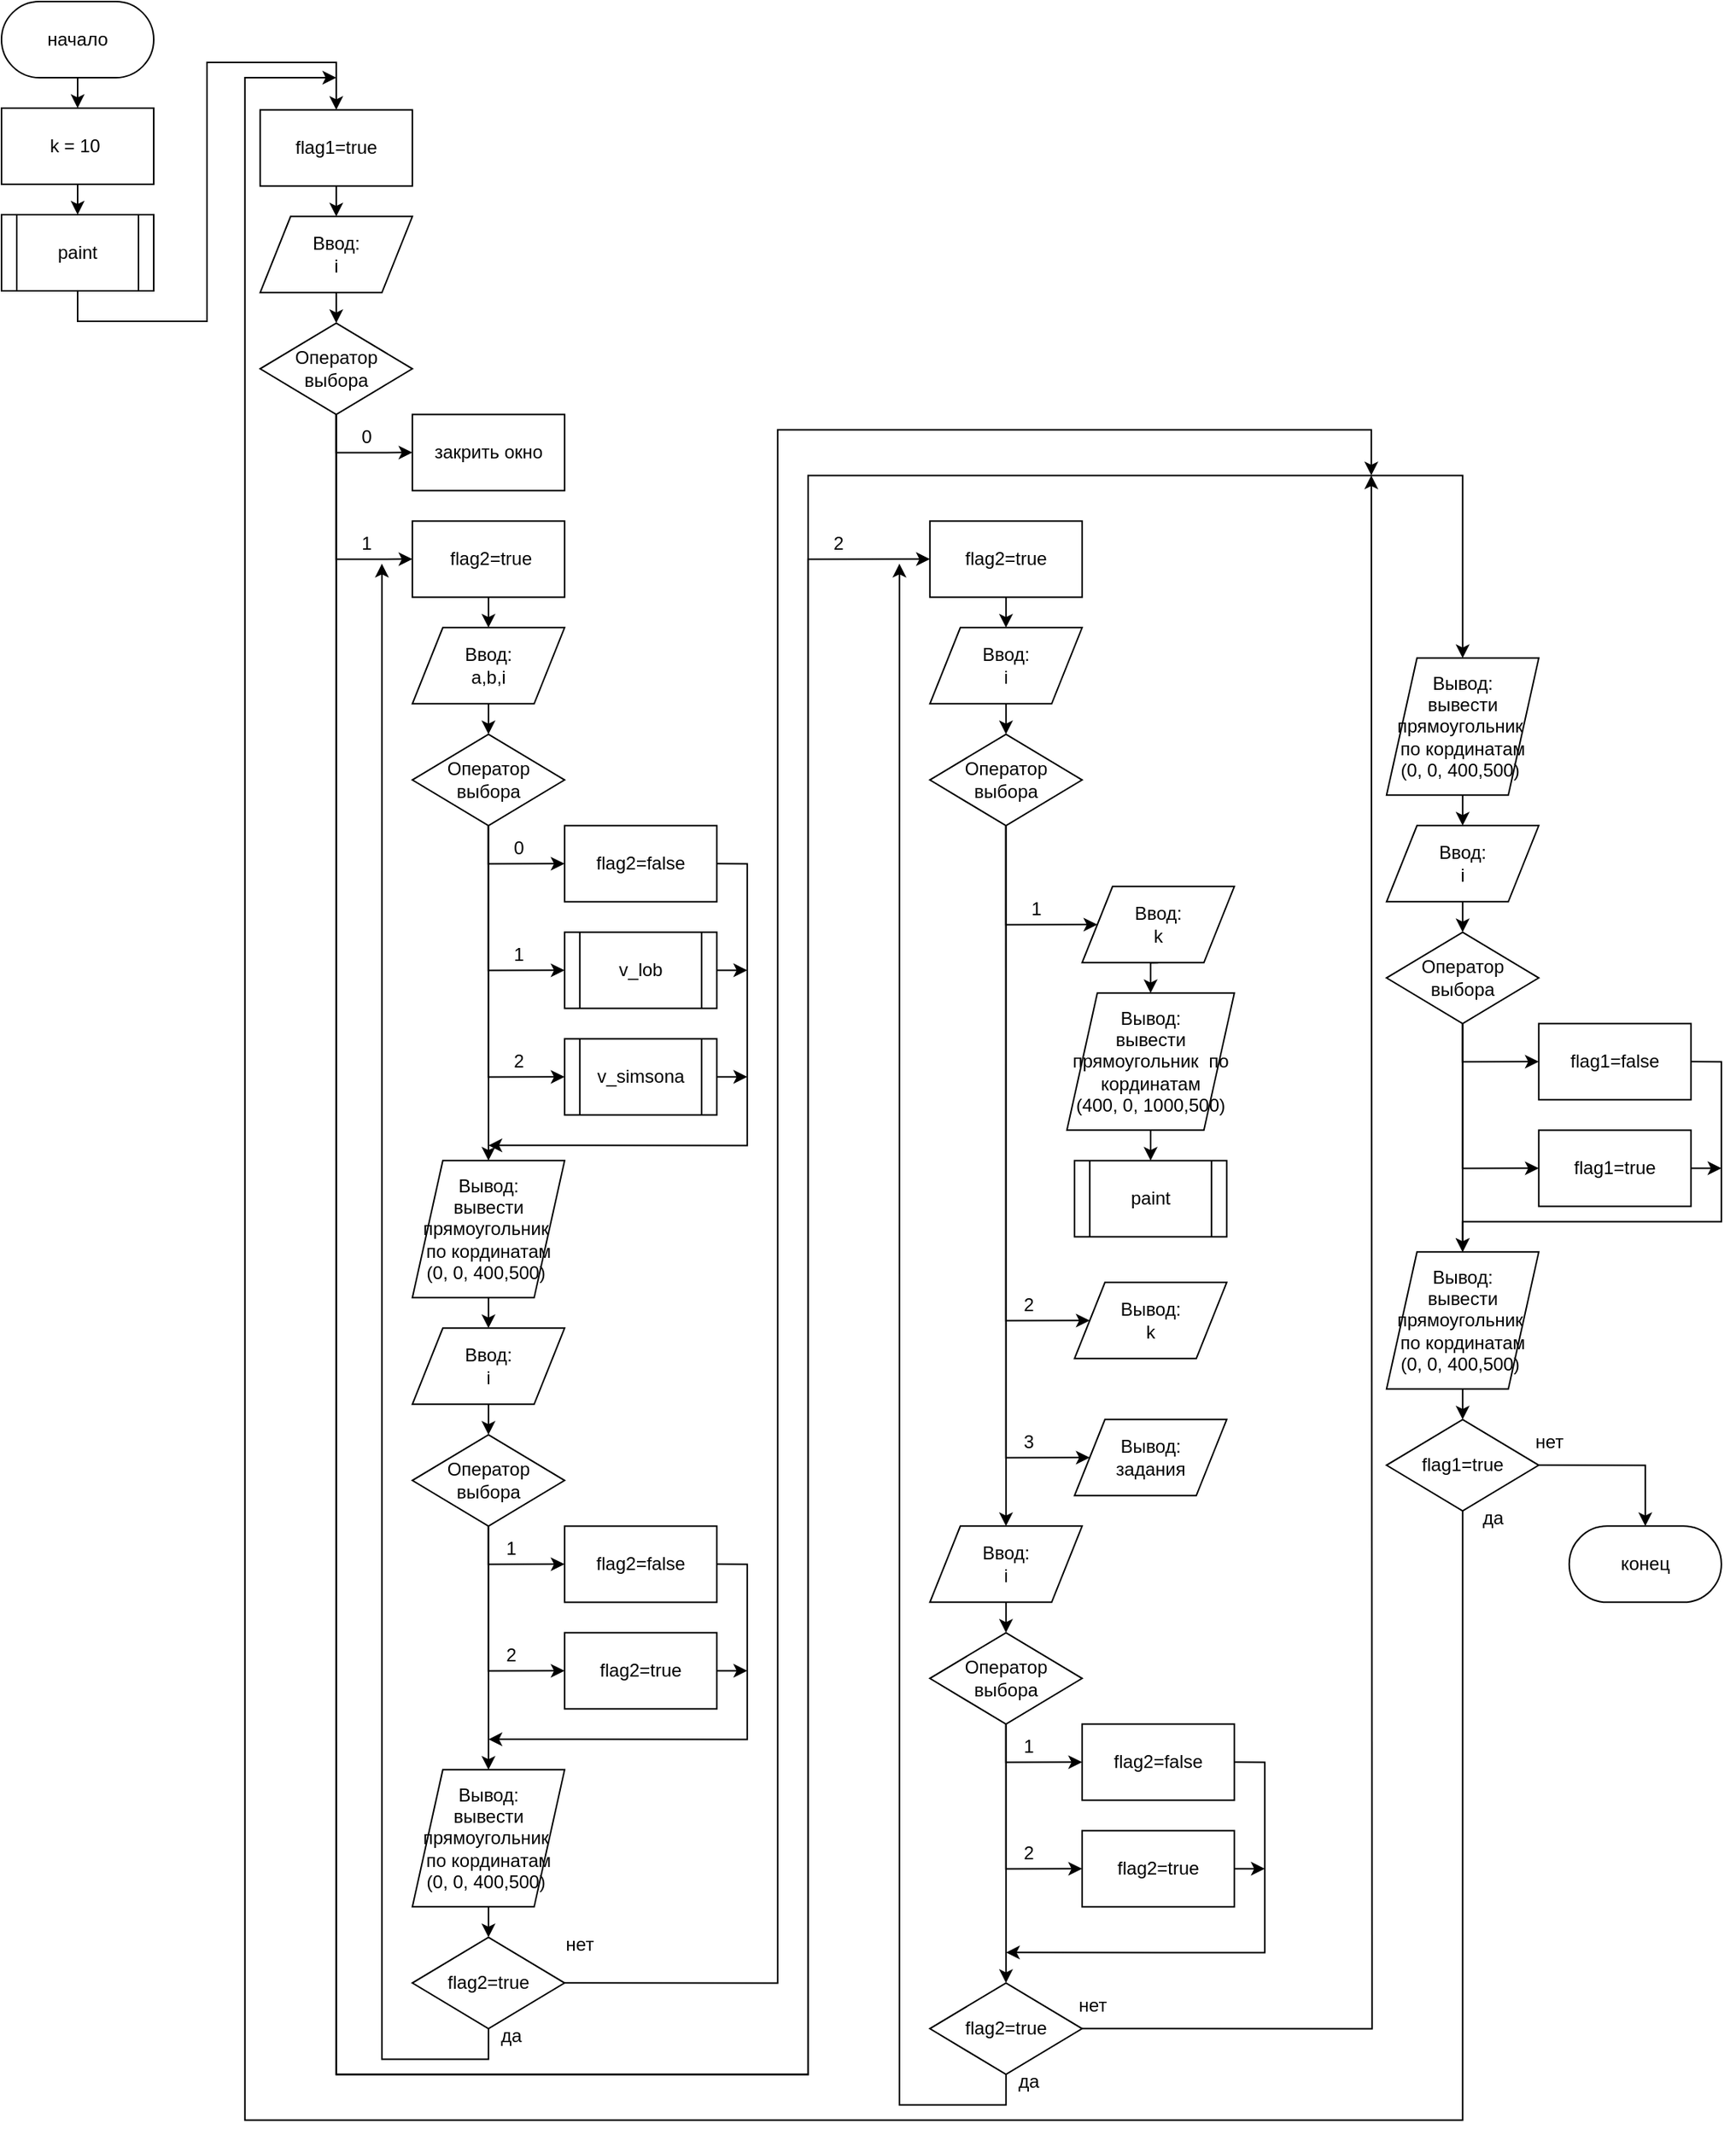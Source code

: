 <mxfile version="22.1.11" type="device">
  <diagram name="Страница — 1" id="UcDGZNurQ7WxTJAK-dXZ">
    <mxGraphModel dx="2868" dy="1688" grid="1" gridSize="10" guides="1" tooltips="1" connect="1" arrows="1" fold="1" page="1" pageScale="1" pageWidth="827" pageHeight="1169" math="0" shadow="0">
      <root>
        <mxCell id="0" />
        <mxCell id="1" parent="0" />
        <mxCell id="DFJb0mCJUFNCK5QcE-hn-5" style="edgeStyle=orthogonalEdgeStyle;rounded=0;orthogonalLoop=1;jettySize=auto;html=1;exitX=0.5;exitY=1;exitDx=0;exitDy=0;entryX=0.5;entryY=0;entryDx=0;entryDy=0;" edge="1" parent="1" source="DFJb0mCJUFNCK5QcE-hn-1" target="DFJb0mCJUFNCK5QcE-hn-2">
          <mxGeometry relative="1" as="geometry" />
        </mxCell>
        <mxCell id="DFJb0mCJUFNCK5QcE-hn-1" value="начало" style="rounded=1;whiteSpace=wrap;html=1;arcSize=50;" vertex="1" parent="1">
          <mxGeometry x="20" y="20" width="100" height="50" as="geometry" />
        </mxCell>
        <mxCell id="DFJb0mCJUFNCK5QcE-hn-4" style="edgeStyle=orthogonalEdgeStyle;rounded=0;orthogonalLoop=1;jettySize=auto;html=1;exitX=0.5;exitY=1;exitDx=0;exitDy=0;entryX=0.5;entryY=0;entryDx=0;entryDy=0;" edge="1" parent="1" source="DFJb0mCJUFNCK5QcE-hn-2" target="DFJb0mCJUFNCK5QcE-hn-3">
          <mxGeometry relative="1" as="geometry" />
        </mxCell>
        <mxCell id="DFJb0mCJUFNCK5QcE-hn-2" value="k = 10&amp;nbsp;" style="rounded=0;whiteSpace=wrap;html=1;" vertex="1" parent="1">
          <mxGeometry x="20" y="90" width="100" height="50" as="geometry" />
        </mxCell>
        <mxCell id="DFJb0mCJUFNCK5QcE-hn-7" style="edgeStyle=orthogonalEdgeStyle;rounded=0;orthogonalLoop=1;jettySize=auto;html=1;exitX=0.5;exitY=1;exitDx=0;exitDy=0;entryX=0.5;entryY=0;entryDx=0;entryDy=0;" edge="1" parent="1" source="DFJb0mCJUFNCK5QcE-hn-3" target="DFJb0mCJUFNCK5QcE-hn-6">
          <mxGeometry relative="1" as="geometry">
            <Array as="points">
              <mxPoint x="70" y="230" />
              <mxPoint x="155" y="230" />
              <mxPoint x="155" y="60" />
              <mxPoint x="240" y="60" />
            </Array>
          </mxGeometry>
        </mxCell>
        <mxCell id="DFJb0mCJUFNCK5QcE-hn-3" value="paint" style="shape=process;whiteSpace=wrap;html=1;backgroundOutline=1;" vertex="1" parent="1">
          <mxGeometry x="20" y="160" width="100" height="50" as="geometry" />
        </mxCell>
        <mxCell id="DFJb0mCJUFNCK5QcE-hn-10" style="edgeStyle=orthogonalEdgeStyle;rounded=0;orthogonalLoop=1;jettySize=auto;html=1;exitX=0.5;exitY=1;exitDx=0;exitDy=0;entryX=0.5;entryY=0;entryDx=0;entryDy=0;" edge="1" parent="1" source="DFJb0mCJUFNCK5QcE-hn-6" target="DFJb0mCJUFNCK5QcE-hn-9">
          <mxGeometry relative="1" as="geometry" />
        </mxCell>
        <mxCell id="DFJb0mCJUFNCK5QcE-hn-6" value="flag1=true" style="rounded=0;whiteSpace=wrap;html=1;" vertex="1" parent="1">
          <mxGeometry x="189.91" y="91.18" width="100" height="50" as="geometry" />
        </mxCell>
        <mxCell id="DFJb0mCJUFNCK5QcE-hn-12" style="edgeStyle=orthogonalEdgeStyle;rounded=0;orthogonalLoop=1;jettySize=auto;html=1;exitX=0.5;exitY=1;exitDx=0;exitDy=0;entryX=0.5;entryY=0;entryDx=0;entryDy=0;" edge="1" parent="1" source="DFJb0mCJUFNCK5QcE-hn-9" target="DFJb0mCJUFNCK5QcE-hn-11">
          <mxGeometry relative="1" as="geometry" />
        </mxCell>
        <mxCell id="DFJb0mCJUFNCK5QcE-hn-9" value="Ввод:&lt;br&gt;i" style="shape=parallelogram;perimeter=parallelogramPerimeter;whiteSpace=wrap;html=1;fixedSize=1;" vertex="1" parent="1">
          <mxGeometry x="189.91" y="161.18" width="100" height="50" as="geometry" />
        </mxCell>
        <mxCell id="DFJb0mCJUFNCK5QcE-hn-15" style="edgeStyle=orthogonalEdgeStyle;rounded=0;orthogonalLoop=1;jettySize=auto;html=1;exitX=0.5;exitY=1;exitDx=0;exitDy=0;entryX=0;entryY=0.5;entryDx=0;entryDy=0;" edge="1" parent="1" source="DFJb0mCJUFNCK5QcE-hn-11" target="DFJb0mCJUFNCK5QcE-hn-13">
          <mxGeometry relative="1" as="geometry" />
        </mxCell>
        <mxCell id="DFJb0mCJUFNCK5QcE-hn-18" style="edgeStyle=orthogonalEdgeStyle;rounded=0;orthogonalLoop=1;jettySize=auto;html=1;exitX=0.5;exitY=1;exitDx=0;exitDy=0;entryX=0;entryY=0.5;entryDx=0;entryDy=0;" edge="1" parent="1" source="DFJb0mCJUFNCK5QcE-hn-11" target="DFJb0mCJUFNCK5QcE-hn-17">
          <mxGeometry relative="1" as="geometry" />
        </mxCell>
        <mxCell id="DFJb0mCJUFNCK5QcE-hn-157" style="edgeStyle=orthogonalEdgeStyle;rounded=0;orthogonalLoop=1;jettySize=auto;html=1;exitX=0.5;exitY=1;exitDx=0;exitDy=0;entryX=0;entryY=0.5;entryDx=0;entryDy=0;" edge="1" parent="1" source="DFJb0mCJUFNCK5QcE-hn-11" target="DFJb0mCJUFNCK5QcE-hn-65">
          <mxGeometry relative="1" as="geometry">
            <Array as="points">
              <mxPoint x="239.91" y="1381.18" />
              <mxPoint x="549.91" y="1381.18" />
              <mxPoint x="549.91" y="386.18" />
            </Array>
          </mxGeometry>
        </mxCell>
        <mxCell id="DFJb0mCJUFNCK5QcE-hn-165" style="edgeStyle=orthogonalEdgeStyle;rounded=0;orthogonalLoop=1;jettySize=auto;html=1;exitX=0.5;exitY=1;exitDx=0;exitDy=0;entryX=0.5;entryY=0;entryDx=0;entryDy=0;" edge="1" parent="1" source="DFJb0mCJUFNCK5QcE-hn-11" target="DFJb0mCJUFNCK5QcE-hn-138">
          <mxGeometry relative="1" as="geometry">
            <Array as="points">
              <mxPoint x="239.91" y="1381.18" />
              <mxPoint x="549.91" y="1381.18" />
              <mxPoint x="549.91" y="331.18" />
              <mxPoint x="979.91" y="331.18" />
            </Array>
          </mxGeometry>
        </mxCell>
        <mxCell id="DFJb0mCJUFNCK5QcE-hn-11" value="Оператор выбора" style="rhombus;whiteSpace=wrap;html=1;" vertex="1" parent="1">
          <mxGeometry x="189.91" y="231.18" width="100" height="60" as="geometry" />
        </mxCell>
        <mxCell id="DFJb0mCJUFNCK5QcE-hn-13" value="закрить окно" style="rounded=0;whiteSpace=wrap;html=1;" vertex="1" parent="1">
          <mxGeometry x="289.91" y="291.18" width="100" height="50" as="geometry" />
        </mxCell>
        <mxCell id="DFJb0mCJUFNCK5QcE-hn-16" value="0" style="text;html=1;strokeColor=none;fillColor=none;align=center;verticalAlign=middle;whiteSpace=wrap;rounded=0;" vertex="1" parent="1">
          <mxGeometry x="229.91" y="291.18" width="60" height="30" as="geometry" />
        </mxCell>
        <mxCell id="DFJb0mCJUFNCK5QcE-hn-23" style="edgeStyle=orthogonalEdgeStyle;rounded=0;orthogonalLoop=1;jettySize=auto;html=1;exitX=0.5;exitY=1;exitDx=0;exitDy=0;entryX=0.5;entryY=0;entryDx=0;entryDy=0;" edge="1" parent="1" source="DFJb0mCJUFNCK5QcE-hn-17" target="DFJb0mCJUFNCK5QcE-hn-20">
          <mxGeometry relative="1" as="geometry" />
        </mxCell>
        <mxCell id="DFJb0mCJUFNCK5QcE-hn-17" value="&amp;nbsp;flag2=true" style="rounded=0;whiteSpace=wrap;html=1;" vertex="1" parent="1">
          <mxGeometry x="289.91" y="361.18" width="100" height="50" as="geometry" />
        </mxCell>
        <mxCell id="DFJb0mCJUFNCK5QcE-hn-19" value="1" style="text;html=1;strokeColor=none;fillColor=none;align=center;verticalAlign=middle;whiteSpace=wrap;rounded=0;" vertex="1" parent="1">
          <mxGeometry x="229.91" y="361.18" width="60" height="30" as="geometry" />
        </mxCell>
        <mxCell id="DFJb0mCJUFNCK5QcE-hn-22" style="edgeStyle=orthogonalEdgeStyle;rounded=0;orthogonalLoop=1;jettySize=auto;html=1;exitX=0.5;exitY=1;exitDx=0;exitDy=0;entryX=0.5;entryY=0;entryDx=0;entryDy=0;" edge="1" parent="1" source="DFJb0mCJUFNCK5QcE-hn-20" target="DFJb0mCJUFNCK5QcE-hn-21">
          <mxGeometry relative="1" as="geometry" />
        </mxCell>
        <mxCell id="DFJb0mCJUFNCK5QcE-hn-20" value="Ввод:&lt;br&gt;a,b,i" style="shape=parallelogram;perimeter=parallelogramPerimeter;whiteSpace=wrap;html=1;fixedSize=1;" vertex="1" parent="1">
          <mxGeometry x="289.91" y="431.18" width="100" height="50" as="geometry" />
        </mxCell>
        <mxCell id="DFJb0mCJUFNCK5QcE-hn-26" style="edgeStyle=orthogonalEdgeStyle;rounded=0;orthogonalLoop=1;jettySize=auto;html=1;exitX=0.5;exitY=1;exitDx=0;exitDy=0;entryX=0;entryY=0.5;entryDx=0;entryDy=0;" edge="1" parent="1" source="DFJb0mCJUFNCK5QcE-hn-21" target="DFJb0mCJUFNCK5QcE-hn-25">
          <mxGeometry relative="1" as="geometry" />
        </mxCell>
        <mxCell id="DFJb0mCJUFNCK5QcE-hn-30" style="edgeStyle=orthogonalEdgeStyle;rounded=0;orthogonalLoop=1;jettySize=auto;html=1;exitX=0.5;exitY=1;exitDx=0;exitDy=0;entryX=0;entryY=0.5;entryDx=0;entryDy=0;" edge="1" parent="1" source="DFJb0mCJUFNCK5QcE-hn-21" target="DFJb0mCJUFNCK5QcE-hn-28">
          <mxGeometry relative="1" as="geometry" />
        </mxCell>
        <mxCell id="DFJb0mCJUFNCK5QcE-hn-32" style="edgeStyle=orthogonalEdgeStyle;rounded=0;orthogonalLoop=1;jettySize=auto;html=1;exitX=0.5;exitY=1;exitDx=0;exitDy=0;entryX=0;entryY=0.5;entryDx=0;entryDy=0;" edge="1" parent="1" source="DFJb0mCJUFNCK5QcE-hn-21" target="DFJb0mCJUFNCK5QcE-hn-29">
          <mxGeometry relative="1" as="geometry" />
        </mxCell>
        <mxCell id="DFJb0mCJUFNCK5QcE-hn-33" style="edgeStyle=orthogonalEdgeStyle;rounded=0;orthogonalLoop=1;jettySize=auto;html=1;exitX=0.5;exitY=1;exitDx=0;exitDy=0;entryX=0.5;entryY=0;entryDx=0;entryDy=0;" edge="1" parent="1" source="DFJb0mCJUFNCK5QcE-hn-21" target="DFJb0mCJUFNCK5QcE-hn-37">
          <mxGeometry relative="1" as="geometry">
            <mxPoint x="339.91" y="791.18" as="targetPoint" />
          </mxGeometry>
        </mxCell>
        <mxCell id="DFJb0mCJUFNCK5QcE-hn-21" value="Оператор выбора" style="rhombus;whiteSpace=wrap;html=1;" vertex="1" parent="1">
          <mxGeometry x="289.91" y="501.18" width="100" height="60" as="geometry" />
        </mxCell>
        <mxCell id="DFJb0mCJUFNCK5QcE-hn-60" style="edgeStyle=orthogonalEdgeStyle;rounded=0;orthogonalLoop=1;jettySize=auto;html=1;exitX=1;exitY=0.5;exitDx=0;exitDy=0;" edge="1" parent="1" source="DFJb0mCJUFNCK5QcE-hn-25">
          <mxGeometry relative="1" as="geometry">
            <mxPoint x="339.91" y="771.18" as="targetPoint" />
            <Array as="points">
              <mxPoint x="509.91" y="586.18" />
              <mxPoint x="509.91" y="771.18" />
            </Array>
          </mxGeometry>
        </mxCell>
        <mxCell id="DFJb0mCJUFNCK5QcE-hn-25" value="flag2=false" style="rounded=0;whiteSpace=wrap;html=1;" vertex="1" parent="1">
          <mxGeometry x="389.91" y="561.18" width="100" height="50" as="geometry" />
        </mxCell>
        <mxCell id="DFJb0mCJUFNCK5QcE-hn-27" value="0" style="text;html=1;strokeColor=none;fillColor=none;align=center;verticalAlign=middle;whiteSpace=wrap;rounded=0;" vertex="1" parent="1">
          <mxGeometry x="329.91" y="561.18" width="60" height="30" as="geometry" />
        </mxCell>
        <mxCell id="DFJb0mCJUFNCK5QcE-hn-62" style="edgeStyle=orthogonalEdgeStyle;rounded=0;orthogonalLoop=1;jettySize=auto;html=1;exitX=1;exitY=0.5;exitDx=0;exitDy=0;" edge="1" parent="1" source="DFJb0mCJUFNCK5QcE-hn-28">
          <mxGeometry relative="1" as="geometry">
            <mxPoint x="509.91" y="656.18" as="targetPoint" />
          </mxGeometry>
        </mxCell>
        <mxCell id="DFJb0mCJUFNCK5QcE-hn-28" value="v_lob" style="shape=process;whiteSpace=wrap;html=1;backgroundOutline=1;" vertex="1" parent="1">
          <mxGeometry x="389.91" y="631.18" width="100" height="50" as="geometry" />
        </mxCell>
        <mxCell id="DFJb0mCJUFNCK5QcE-hn-61" style="edgeStyle=orthogonalEdgeStyle;rounded=0;orthogonalLoop=1;jettySize=auto;html=1;exitX=1;exitY=0.5;exitDx=0;exitDy=0;" edge="1" parent="1" source="DFJb0mCJUFNCK5QcE-hn-29">
          <mxGeometry relative="1" as="geometry">
            <mxPoint x="509.91" y="726.18" as="targetPoint" />
          </mxGeometry>
        </mxCell>
        <mxCell id="DFJb0mCJUFNCK5QcE-hn-29" value="v_simsona" style="shape=process;whiteSpace=wrap;html=1;backgroundOutline=1;" vertex="1" parent="1">
          <mxGeometry x="389.91" y="701.18" width="100" height="50" as="geometry" />
        </mxCell>
        <mxCell id="DFJb0mCJUFNCK5QcE-hn-34" value="1" style="text;html=1;strokeColor=none;fillColor=none;align=center;verticalAlign=middle;whiteSpace=wrap;rounded=0;" vertex="1" parent="1">
          <mxGeometry x="329.91" y="631.18" width="60" height="30" as="geometry" />
        </mxCell>
        <mxCell id="DFJb0mCJUFNCK5QcE-hn-35" value="2" style="text;html=1;strokeColor=none;fillColor=none;align=center;verticalAlign=middle;whiteSpace=wrap;rounded=0;" vertex="1" parent="1">
          <mxGeometry x="329.91" y="701.18" width="60" height="30" as="geometry" />
        </mxCell>
        <mxCell id="DFJb0mCJUFNCK5QcE-hn-39" style="edgeStyle=orthogonalEdgeStyle;rounded=0;orthogonalLoop=1;jettySize=auto;html=1;exitX=0.5;exitY=1;exitDx=0;exitDy=0;entryX=0.5;entryY=0;entryDx=0;entryDy=0;" edge="1" parent="1" source="DFJb0mCJUFNCK5QcE-hn-37" target="DFJb0mCJUFNCK5QcE-hn-38">
          <mxGeometry relative="1" as="geometry" />
        </mxCell>
        <mxCell id="DFJb0mCJUFNCK5QcE-hn-37" value="Вывод:&lt;br&gt;вывести&lt;br&gt;прямоугольник&amp;nbsp; по кординатам&lt;br&gt;(0, 0, 400,500)&amp;nbsp;" style="shape=parallelogram;perimeter=parallelogramPerimeter;whiteSpace=wrap;html=1;fixedSize=1;" vertex="1" parent="1">
          <mxGeometry x="289.91" y="781.18" width="100" height="90" as="geometry" />
        </mxCell>
        <mxCell id="DFJb0mCJUFNCK5QcE-hn-41" style="edgeStyle=orthogonalEdgeStyle;rounded=0;orthogonalLoop=1;jettySize=auto;html=1;exitX=0.5;exitY=1;exitDx=0;exitDy=0;entryX=0.5;entryY=0;entryDx=0;entryDy=0;" edge="1" parent="1" source="DFJb0mCJUFNCK5QcE-hn-38" target="DFJb0mCJUFNCK5QcE-hn-40">
          <mxGeometry relative="1" as="geometry" />
        </mxCell>
        <mxCell id="DFJb0mCJUFNCK5QcE-hn-38" value="Ввод:&lt;br&gt;i" style="shape=parallelogram;perimeter=parallelogramPerimeter;whiteSpace=wrap;html=1;fixedSize=1;" vertex="1" parent="1">
          <mxGeometry x="289.91" y="891.18" width="100" height="50" as="geometry" />
        </mxCell>
        <mxCell id="DFJb0mCJUFNCK5QcE-hn-44" style="edgeStyle=orthogonalEdgeStyle;rounded=0;orthogonalLoop=1;jettySize=auto;html=1;exitX=0.5;exitY=1;exitDx=0;exitDy=0;entryX=0;entryY=0.5;entryDx=0;entryDy=0;" edge="1" parent="1" source="DFJb0mCJUFNCK5QcE-hn-40" target="DFJb0mCJUFNCK5QcE-hn-42">
          <mxGeometry relative="1" as="geometry" />
        </mxCell>
        <mxCell id="DFJb0mCJUFNCK5QcE-hn-45" style="edgeStyle=orthogonalEdgeStyle;rounded=0;orthogonalLoop=1;jettySize=auto;html=1;exitX=0.5;exitY=1;exitDx=0;exitDy=0;entryX=0;entryY=0.5;entryDx=0;entryDy=0;" edge="1" parent="1" source="DFJb0mCJUFNCK5QcE-hn-40" target="DFJb0mCJUFNCK5QcE-hn-43">
          <mxGeometry relative="1" as="geometry" />
        </mxCell>
        <mxCell id="DFJb0mCJUFNCK5QcE-hn-47" style="edgeStyle=orthogonalEdgeStyle;rounded=0;orthogonalLoop=1;jettySize=auto;html=1;exitX=0.5;exitY=1;exitDx=0;exitDy=0;entryX=0.5;entryY=0;entryDx=0;entryDy=0;" edge="1" parent="1" source="DFJb0mCJUFNCK5QcE-hn-40" target="DFJb0mCJUFNCK5QcE-hn-46">
          <mxGeometry relative="1" as="geometry" />
        </mxCell>
        <mxCell id="DFJb0mCJUFNCK5QcE-hn-40" value="Оператор выбора" style="rhombus;whiteSpace=wrap;html=1;" vertex="1" parent="1">
          <mxGeometry x="289.91" y="961.18" width="100" height="60" as="geometry" />
        </mxCell>
        <mxCell id="DFJb0mCJUFNCK5QcE-hn-63" style="edgeStyle=orthogonalEdgeStyle;rounded=0;orthogonalLoop=1;jettySize=auto;html=1;exitX=1;exitY=0.5;exitDx=0;exitDy=0;" edge="1" parent="1" source="DFJb0mCJUFNCK5QcE-hn-42">
          <mxGeometry relative="1" as="geometry">
            <mxPoint x="339.91" y="1161.18" as="targetPoint" />
            <Array as="points">
              <mxPoint x="509.91" y="1046.18" />
              <mxPoint x="509.91" y="1161.18" />
            </Array>
          </mxGeometry>
        </mxCell>
        <mxCell id="DFJb0mCJUFNCK5QcE-hn-42" value="flag2=false" style="rounded=0;whiteSpace=wrap;html=1;" vertex="1" parent="1">
          <mxGeometry x="389.91" y="1021.18" width="100" height="50" as="geometry" />
        </mxCell>
        <mxCell id="DFJb0mCJUFNCK5QcE-hn-64" style="edgeStyle=orthogonalEdgeStyle;rounded=0;orthogonalLoop=1;jettySize=auto;html=1;exitX=1;exitY=0.5;exitDx=0;exitDy=0;" edge="1" parent="1" source="DFJb0mCJUFNCK5QcE-hn-43">
          <mxGeometry relative="1" as="geometry">
            <mxPoint x="509.91" y="1116.18" as="targetPoint" />
          </mxGeometry>
        </mxCell>
        <mxCell id="DFJb0mCJUFNCK5QcE-hn-43" value="flag2=true" style="rounded=0;whiteSpace=wrap;html=1;" vertex="1" parent="1">
          <mxGeometry x="389.91" y="1091.18" width="100" height="50" as="geometry" />
        </mxCell>
        <mxCell id="DFJb0mCJUFNCK5QcE-hn-57" style="edgeStyle=orthogonalEdgeStyle;rounded=0;orthogonalLoop=1;jettySize=auto;html=1;exitX=0.5;exitY=1;exitDx=0;exitDy=0;entryX=0.5;entryY=0;entryDx=0;entryDy=0;" edge="1" parent="1" source="DFJb0mCJUFNCK5QcE-hn-46">
          <mxGeometry relative="1" as="geometry">
            <mxPoint x="339.91" y="1291.18" as="targetPoint" />
          </mxGeometry>
        </mxCell>
        <mxCell id="DFJb0mCJUFNCK5QcE-hn-46" value="Вывод:&lt;br&gt;вывести&lt;br&gt;прямоугольник&amp;nbsp; по кординатам&lt;br&gt;(0, 0, 400,500)&amp;nbsp;" style="shape=parallelogram;perimeter=parallelogramPerimeter;whiteSpace=wrap;html=1;fixedSize=1;" vertex="1" parent="1">
          <mxGeometry x="289.91" y="1181.18" width="100" height="90" as="geometry" />
        </mxCell>
        <mxCell id="DFJb0mCJUFNCK5QcE-hn-70" style="edgeStyle=orthogonalEdgeStyle;rounded=0;orthogonalLoop=1;jettySize=auto;html=1;exitX=0.5;exitY=1;exitDx=0;exitDy=0;entryX=0.5;entryY=0;entryDx=0;entryDy=0;" edge="1" parent="1" source="DFJb0mCJUFNCK5QcE-hn-65" target="DFJb0mCJUFNCK5QcE-hn-69">
          <mxGeometry relative="1" as="geometry" />
        </mxCell>
        <mxCell id="DFJb0mCJUFNCK5QcE-hn-65" value="flag2=true" style="rounded=0;whiteSpace=wrap;html=1;" vertex="1" parent="1">
          <mxGeometry x="629.91" y="361.18" width="100" height="50" as="geometry" />
        </mxCell>
        <mxCell id="DFJb0mCJUFNCK5QcE-hn-72" style="edgeStyle=orthogonalEdgeStyle;rounded=0;orthogonalLoop=1;jettySize=auto;html=1;exitX=0.5;exitY=1;exitDx=0;exitDy=0;entryX=0.5;entryY=0;entryDx=0;entryDy=0;" edge="1" parent="1" source="DFJb0mCJUFNCK5QcE-hn-69" target="DFJb0mCJUFNCK5QcE-hn-71">
          <mxGeometry relative="1" as="geometry" />
        </mxCell>
        <mxCell id="DFJb0mCJUFNCK5QcE-hn-69" value="Ввод:&lt;br&gt;i" style="shape=parallelogram;perimeter=parallelogramPerimeter;whiteSpace=wrap;html=1;fixedSize=1;" vertex="1" parent="1">
          <mxGeometry x="629.91" y="431.18" width="100" height="50" as="geometry" />
        </mxCell>
        <mxCell id="DFJb0mCJUFNCK5QcE-hn-84" style="edgeStyle=orthogonalEdgeStyle;rounded=0;orthogonalLoop=1;jettySize=auto;html=1;exitX=0.5;exitY=1;exitDx=0;exitDy=0;entryX=0;entryY=0.5;entryDx=0;entryDy=0;" edge="1" parent="1" source="DFJb0mCJUFNCK5QcE-hn-71" target="DFJb0mCJUFNCK5QcE-hn-73">
          <mxGeometry relative="1" as="geometry">
            <Array as="points">
              <mxPoint x="679.91" y="626.18" />
            </Array>
          </mxGeometry>
        </mxCell>
        <mxCell id="DFJb0mCJUFNCK5QcE-hn-85" style="edgeStyle=orthogonalEdgeStyle;rounded=0;orthogonalLoop=1;jettySize=auto;html=1;exitX=0.5;exitY=1;exitDx=0;exitDy=0;entryX=0;entryY=0.5;entryDx=0;entryDy=0;" edge="1" parent="1" source="DFJb0mCJUFNCK5QcE-hn-71" target="DFJb0mCJUFNCK5QcE-hn-82">
          <mxGeometry relative="1" as="geometry">
            <Array as="points">
              <mxPoint x="679.91" y="886.18" />
            </Array>
          </mxGeometry>
        </mxCell>
        <mxCell id="DFJb0mCJUFNCK5QcE-hn-87" style="edgeStyle=orthogonalEdgeStyle;rounded=0;orthogonalLoop=1;jettySize=auto;html=1;exitX=0.5;exitY=1;exitDx=0;exitDy=0;entryX=0;entryY=0.5;entryDx=0;entryDy=0;" edge="1" parent="1" source="DFJb0mCJUFNCK5QcE-hn-71" target="DFJb0mCJUFNCK5QcE-hn-86">
          <mxGeometry relative="1" as="geometry">
            <Array as="points">
              <mxPoint x="679.91" y="976.18" />
            </Array>
          </mxGeometry>
        </mxCell>
        <mxCell id="DFJb0mCJUFNCK5QcE-hn-95" style="edgeStyle=orthogonalEdgeStyle;rounded=0;orthogonalLoop=1;jettySize=auto;html=1;exitX=0.5;exitY=1;exitDx=0;exitDy=0;entryX=0.5;entryY=0;entryDx=0;entryDy=0;" edge="1" parent="1" source="DFJb0mCJUFNCK5QcE-hn-71" target="DFJb0mCJUFNCK5QcE-hn-93">
          <mxGeometry relative="1" as="geometry" />
        </mxCell>
        <mxCell id="DFJb0mCJUFNCK5QcE-hn-71" value="Оператор выбора" style="rhombus;whiteSpace=wrap;html=1;" vertex="1" parent="1">
          <mxGeometry x="629.91" y="501.18" width="100" height="60" as="geometry" />
        </mxCell>
        <mxCell id="DFJb0mCJUFNCK5QcE-hn-76" style="edgeStyle=orthogonalEdgeStyle;rounded=0;orthogonalLoop=1;jettySize=auto;html=1;exitX=0.5;exitY=1;exitDx=0;exitDy=0;entryX=0.5;entryY=0;entryDx=0;entryDy=0;" edge="1" parent="1" source="DFJb0mCJUFNCK5QcE-hn-73" target="DFJb0mCJUFNCK5QcE-hn-75">
          <mxGeometry relative="1" as="geometry" />
        </mxCell>
        <mxCell id="DFJb0mCJUFNCK5QcE-hn-73" value="Ввод:&lt;br&gt;k" style="shape=parallelogram;perimeter=parallelogramPerimeter;whiteSpace=wrap;html=1;fixedSize=1;" vertex="1" parent="1">
          <mxGeometry x="729.91" y="601.18" width="100" height="50" as="geometry" />
        </mxCell>
        <mxCell id="DFJb0mCJUFNCK5QcE-hn-79" style="edgeStyle=orthogonalEdgeStyle;rounded=0;orthogonalLoop=1;jettySize=auto;html=1;exitX=0.5;exitY=1;exitDx=0;exitDy=0;entryX=0.5;entryY=0;entryDx=0;entryDy=0;" edge="1" parent="1" source="DFJb0mCJUFNCK5QcE-hn-75" target="DFJb0mCJUFNCK5QcE-hn-78">
          <mxGeometry relative="1" as="geometry" />
        </mxCell>
        <mxCell id="DFJb0mCJUFNCK5QcE-hn-75" value="Вывод:&lt;br&gt;вывести&lt;br&gt;прямоугольник&amp;nbsp; по кординатам&lt;br&gt;(400, 0, 1000,500)" style="shape=parallelogram;perimeter=parallelogramPerimeter;whiteSpace=wrap;html=1;fixedSize=1;" vertex="1" parent="1">
          <mxGeometry x="719.91" y="671.18" width="110" height="90" as="geometry" />
        </mxCell>
        <mxCell id="DFJb0mCJUFNCK5QcE-hn-78" value="paint" style="shape=process;whiteSpace=wrap;html=1;backgroundOutline=1;" vertex="1" parent="1">
          <mxGeometry x="724.91" y="781.18" width="100" height="50" as="geometry" />
        </mxCell>
        <mxCell id="DFJb0mCJUFNCK5QcE-hn-82" value="Вывод:&lt;br&gt;k" style="shape=parallelogram;perimeter=parallelogramPerimeter;whiteSpace=wrap;html=1;fixedSize=1;" vertex="1" parent="1">
          <mxGeometry x="724.91" y="861.18" width="100" height="50" as="geometry" />
        </mxCell>
        <mxCell id="DFJb0mCJUFNCK5QcE-hn-86" value="Вывод:&lt;br&gt;задания" style="shape=parallelogram;perimeter=parallelogramPerimeter;whiteSpace=wrap;html=1;fixedSize=1;" vertex="1" parent="1">
          <mxGeometry x="724.91" y="951.18" width="100" height="50" as="geometry" />
        </mxCell>
        <mxCell id="DFJb0mCJUFNCK5QcE-hn-88" value="1" style="text;html=1;strokeColor=none;fillColor=none;align=center;verticalAlign=middle;whiteSpace=wrap;rounded=0;" vertex="1" parent="1">
          <mxGeometry x="669.91" y="601.18" width="60" height="30" as="geometry" />
        </mxCell>
        <mxCell id="DFJb0mCJUFNCK5QcE-hn-89" value="2" style="text;html=1;strokeColor=none;fillColor=none;align=center;verticalAlign=middle;whiteSpace=wrap;rounded=0;" vertex="1" parent="1">
          <mxGeometry x="664.91" y="861.18" width="60" height="30" as="geometry" />
        </mxCell>
        <mxCell id="DFJb0mCJUFNCK5QcE-hn-90" value="3" style="text;html=1;strokeColor=none;fillColor=none;align=center;verticalAlign=middle;whiteSpace=wrap;rounded=0;" vertex="1" parent="1">
          <mxGeometry x="664.91" y="951.18" width="60" height="30" as="geometry" />
        </mxCell>
        <mxCell id="DFJb0mCJUFNCK5QcE-hn-92" style="edgeStyle=orthogonalEdgeStyle;rounded=0;orthogonalLoop=1;jettySize=auto;html=1;exitX=0.5;exitY=1;exitDx=0;exitDy=0;entryX=0.5;entryY=0;entryDx=0;entryDy=0;" edge="1" parent="1" source="DFJb0mCJUFNCK5QcE-hn-93" target="DFJb0mCJUFNCK5QcE-hn-94">
          <mxGeometry relative="1" as="geometry" />
        </mxCell>
        <mxCell id="DFJb0mCJUFNCK5QcE-hn-93" value="Ввод:&lt;br&gt;i" style="shape=parallelogram;perimeter=parallelogramPerimeter;whiteSpace=wrap;html=1;fixedSize=1;" vertex="1" parent="1">
          <mxGeometry x="629.91" y="1021.18" width="100" height="50" as="geometry" />
        </mxCell>
        <mxCell id="DFJb0mCJUFNCK5QcE-hn-132" style="edgeStyle=orthogonalEdgeStyle;rounded=0;orthogonalLoop=1;jettySize=auto;html=1;exitX=0.5;exitY=1;exitDx=0;exitDy=0;entryX=0.5;entryY=0;entryDx=0;entryDy=0;" edge="1" parent="1" source="DFJb0mCJUFNCK5QcE-hn-94" target="DFJb0mCJUFNCK5QcE-hn-122">
          <mxGeometry relative="1" as="geometry" />
        </mxCell>
        <mxCell id="DFJb0mCJUFNCK5QcE-hn-133" style="edgeStyle=orthogonalEdgeStyle;rounded=0;orthogonalLoop=1;jettySize=auto;html=1;exitX=0.5;exitY=1;exitDx=0;exitDy=0;entryX=0;entryY=0.5;entryDx=0;entryDy=0;" edge="1" parent="1" source="DFJb0mCJUFNCK5QcE-hn-94" target="DFJb0mCJUFNCK5QcE-hn-113">
          <mxGeometry relative="1" as="geometry" />
        </mxCell>
        <mxCell id="DFJb0mCJUFNCK5QcE-hn-134" style="edgeStyle=orthogonalEdgeStyle;rounded=0;orthogonalLoop=1;jettySize=auto;html=1;exitX=0.5;exitY=1;exitDx=0;exitDy=0;entryX=0;entryY=0.5;entryDx=0;entryDy=0;" edge="1" parent="1" source="DFJb0mCJUFNCK5QcE-hn-94" target="DFJb0mCJUFNCK5QcE-hn-115">
          <mxGeometry relative="1" as="geometry" />
        </mxCell>
        <mxCell id="DFJb0mCJUFNCK5QcE-hn-94" value="Оператор выбора" style="rhombus;whiteSpace=wrap;html=1;" vertex="1" parent="1">
          <mxGeometry x="629.91" y="1091.18" width="100" height="60" as="geometry" />
        </mxCell>
        <mxCell id="DFJb0mCJUFNCK5QcE-hn-98" value="1" style="text;html=1;strokeColor=none;fillColor=none;align=center;verticalAlign=middle;whiteSpace=wrap;rounded=0;" vertex="1" parent="1">
          <mxGeometry x="324.91" y="1021.18" width="60" height="30" as="geometry" />
        </mxCell>
        <mxCell id="DFJb0mCJUFNCK5QcE-hn-99" value="2" style="text;html=1;strokeColor=none;fillColor=none;align=center;verticalAlign=middle;whiteSpace=wrap;rounded=0;" vertex="1" parent="1">
          <mxGeometry x="324.91" y="1091.18" width="60" height="30" as="geometry" />
        </mxCell>
        <mxCell id="DFJb0mCJUFNCK5QcE-hn-135" style="edgeStyle=orthogonalEdgeStyle;rounded=0;orthogonalLoop=1;jettySize=auto;html=1;exitX=1;exitY=0.5;exitDx=0;exitDy=0;" edge="1" parent="1" source="DFJb0mCJUFNCK5QcE-hn-113">
          <mxGeometry relative="1" as="geometry">
            <mxPoint x="679.91" y="1301.18" as="targetPoint" />
            <Array as="points">
              <mxPoint x="849.91" y="1176.18" />
              <mxPoint x="849.91" y="1301.18" />
            </Array>
          </mxGeometry>
        </mxCell>
        <mxCell id="DFJb0mCJUFNCK5QcE-hn-113" value="flag2=false" style="rounded=0;whiteSpace=wrap;html=1;" vertex="1" parent="1">
          <mxGeometry x="729.91" y="1151.18" width="100" height="50" as="geometry" />
        </mxCell>
        <mxCell id="DFJb0mCJUFNCK5QcE-hn-136" style="edgeStyle=orthogonalEdgeStyle;rounded=0;orthogonalLoop=1;jettySize=auto;html=1;exitX=1;exitY=0.5;exitDx=0;exitDy=0;" edge="1" parent="1" source="DFJb0mCJUFNCK5QcE-hn-115">
          <mxGeometry relative="1" as="geometry">
            <mxPoint x="849.91" y="1246.18" as="targetPoint" />
          </mxGeometry>
        </mxCell>
        <mxCell id="DFJb0mCJUFNCK5QcE-hn-115" value="flag2=true" style="rounded=0;whiteSpace=wrap;html=1;" vertex="1" parent="1">
          <mxGeometry x="729.91" y="1221.18" width="100" height="50" as="geometry" />
        </mxCell>
        <mxCell id="DFJb0mCJUFNCK5QcE-hn-120" value="1" style="text;html=1;strokeColor=none;fillColor=none;align=center;verticalAlign=middle;whiteSpace=wrap;rounded=0;" vertex="1" parent="1">
          <mxGeometry x="664.91" y="1151.18" width="60" height="30" as="geometry" />
        </mxCell>
        <mxCell id="DFJb0mCJUFNCK5QcE-hn-121" value="2" style="text;html=1;strokeColor=none;fillColor=none;align=center;verticalAlign=middle;whiteSpace=wrap;rounded=0;" vertex="1" parent="1">
          <mxGeometry x="664.91" y="1221.18" width="60" height="30" as="geometry" />
        </mxCell>
        <mxCell id="DFJb0mCJUFNCK5QcE-hn-137" style="edgeStyle=orthogonalEdgeStyle;rounded=0;orthogonalLoop=1;jettySize=auto;html=1;exitX=0.5;exitY=1;exitDx=0;exitDy=0;" edge="1" parent="1" source="DFJb0mCJUFNCK5QcE-hn-122">
          <mxGeometry relative="1" as="geometry">
            <mxPoint x="609.91" y="389.18" as="targetPoint" />
          </mxGeometry>
        </mxCell>
        <mxCell id="DFJb0mCJUFNCK5QcE-hn-163" style="edgeStyle=orthogonalEdgeStyle;rounded=0;orthogonalLoop=1;jettySize=auto;html=1;exitX=1;exitY=0.5;exitDx=0;exitDy=0;" edge="1" parent="1" source="DFJb0mCJUFNCK5QcE-hn-122">
          <mxGeometry relative="1" as="geometry">
            <mxPoint x="919.91" y="331.18" as="targetPoint" />
          </mxGeometry>
        </mxCell>
        <mxCell id="DFJb0mCJUFNCK5QcE-hn-122" value="flag2=true" style="rhombus;whiteSpace=wrap;html=1;" vertex="1" parent="1">
          <mxGeometry x="629.91" y="1321.18" width="100" height="60" as="geometry" />
        </mxCell>
        <mxCell id="DFJb0mCJUFNCK5QcE-hn-123" value="нет" style="text;html=1;strokeColor=none;fillColor=none;align=center;verticalAlign=middle;whiteSpace=wrap;rounded=0;" vertex="1" parent="1">
          <mxGeometry x="706.91" y="1321.18" width="60" height="30" as="geometry" />
        </mxCell>
        <mxCell id="DFJb0mCJUFNCK5QcE-hn-124" value="да" style="text;html=1;strokeColor=none;fillColor=none;align=center;verticalAlign=middle;whiteSpace=wrap;rounded=0;" vertex="1" parent="1">
          <mxGeometry x="664.91" y="1371.18" width="60" height="30" as="geometry" />
        </mxCell>
        <mxCell id="DFJb0mCJUFNCK5QcE-hn-131" style="edgeStyle=orthogonalEdgeStyle;rounded=0;orthogonalLoop=1;jettySize=auto;html=1;exitX=0.5;exitY=1;exitDx=0;exitDy=0;" edge="1" parent="1" source="DFJb0mCJUFNCK5QcE-hn-128">
          <mxGeometry relative="1" as="geometry">
            <mxPoint x="269.91" y="389.18" as="targetPoint" />
          </mxGeometry>
        </mxCell>
        <mxCell id="DFJb0mCJUFNCK5QcE-hn-166" style="edgeStyle=orthogonalEdgeStyle;rounded=0;orthogonalLoop=1;jettySize=auto;html=1;exitX=1;exitY=0.5;exitDx=0;exitDy=0;" edge="1" parent="1" source="DFJb0mCJUFNCK5QcE-hn-128">
          <mxGeometry relative="1" as="geometry">
            <mxPoint x="919.91" y="331.18" as="targetPoint" />
            <Array as="points">
              <mxPoint x="529.91" y="1321.18" />
              <mxPoint x="529.91" y="301.18" />
              <mxPoint x="919.91" y="301.18" />
            </Array>
          </mxGeometry>
        </mxCell>
        <mxCell id="DFJb0mCJUFNCK5QcE-hn-128" value="flag2=true" style="rhombus;whiteSpace=wrap;html=1;" vertex="1" parent="1">
          <mxGeometry x="289.91" y="1291.18" width="100" height="60" as="geometry" />
        </mxCell>
        <mxCell id="DFJb0mCJUFNCK5QcE-hn-129" value="нет" style="text;html=1;strokeColor=none;fillColor=none;align=center;verticalAlign=middle;whiteSpace=wrap;rounded=0;" vertex="1" parent="1">
          <mxGeometry x="369.91" y="1281.18" width="60" height="30" as="geometry" />
        </mxCell>
        <mxCell id="DFJb0mCJUFNCK5QcE-hn-130" value="да" style="text;html=1;strokeColor=none;fillColor=none;align=center;verticalAlign=middle;whiteSpace=wrap;rounded=0;" vertex="1" parent="1">
          <mxGeometry x="324.91" y="1341.18" width="60" height="30" as="geometry" />
        </mxCell>
        <mxCell id="DFJb0mCJUFNCK5QcE-hn-140" style="edgeStyle=orthogonalEdgeStyle;rounded=0;orthogonalLoop=1;jettySize=auto;html=1;exitX=0.5;exitY=1;exitDx=0;exitDy=0;entryX=0.5;entryY=0;entryDx=0;entryDy=0;" edge="1" parent="1" source="DFJb0mCJUFNCK5QcE-hn-138" target="DFJb0mCJUFNCK5QcE-hn-139">
          <mxGeometry relative="1" as="geometry" />
        </mxCell>
        <mxCell id="DFJb0mCJUFNCK5QcE-hn-138" value="Вывод:&lt;br&gt;вывести&lt;br&gt;прямоугольник&amp;nbsp; по кординатам&lt;br&gt;(0, 0, 400,500)&amp;nbsp;" style="shape=parallelogram;perimeter=parallelogramPerimeter;whiteSpace=wrap;html=1;fixedSize=1;" vertex="1" parent="1">
          <mxGeometry x="929.91" y="451.18" width="100" height="90" as="geometry" />
        </mxCell>
        <mxCell id="DFJb0mCJUFNCK5QcE-hn-142" style="edgeStyle=orthogonalEdgeStyle;rounded=0;orthogonalLoop=1;jettySize=auto;html=1;exitX=0.5;exitY=1;exitDx=0;exitDy=0;entryX=0.5;entryY=0;entryDx=0;entryDy=0;" edge="1" parent="1" source="DFJb0mCJUFNCK5QcE-hn-139" target="DFJb0mCJUFNCK5QcE-hn-141">
          <mxGeometry relative="1" as="geometry" />
        </mxCell>
        <mxCell id="DFJb0mCJUFNCK5QcE-hn-139" value="Ввод:&lt;br&gt;i" style="shape=parallelogram;perimeter=parallelogramPerimeter;whiteSpace=wrap;html=1;fixedSize=1;" vertex="1" parent="1">
          <mxGeometry x="929.91" y="561.18" width="100" height="50" as="geometry" />
        </mxCell>
        <mxCell id="DFJb0mCJUFNCK5QcE-hn-145" style="edgeStyle=orthogonalEdgeStyle;rounded=0;orthogonalLoop=1;jettySize=auto;html=1;exitX=0.5;exitY=1;exitDx=0;exitDy=0;entryX=0;entryY=0.5;entryDx=0;entryDy=0;" edge="1" parent="1" source="DFJb0mCJUFNCK5QcE-hn-141" target="DFJb0mCJUFNCK5QcE-hn-143">
          <mxGeometry relative="1" as="geometry" />
        </mxCell>
        <mxCell id="DFJb0mCJUFNCK5QcE-hn-146" style="edgeStyle=orthogonalEdgeStyle;rounded=0;orthogonalLoop=1;jettySize=auto;html=1;exitX=0.5;exitY=1;exitDx=0;exitDy=0;entryX=0;entryY=0.5;entryDx=0;entryDy=0;" edge="1" parent="1" source="DFJb0mCJUFNCK5QcE-hn-141" target="DFJb0mCJUFNCK5QcE-hn-144">
          <mxGeometry relative="1" as="geometry" />
        </mxCell>
        <mxCell id="DFJb0mCJUFNCK5QcE-hn-150" style="edgeStyle=orthogonalEdgeStyle;rounded=0;orthogonalLoop=1;jettySize=auto;html=1;exitX=0.5;exitY=1;exitDx=0;exitDy=0;entryX=0.5;entryY=0;entryDx=0;entryDy=0;" edge="1" parent="1" source="DFJb0mCJUFNCK5QcE-hn-141" target="DFJb0mCJUFNCK5QcE-hn-147">
          <mxGeometry relative="1" as="geometry" />
        </mxCell>
        <mxCell id="DFJb0mCJUFNCK5QcE-hn-141" value="Оператор выбора" style="rhombus;whiteSpace=wrap;html=1;" vertex="1" parent="1">
          <mxGeometry x="929.91" y="631.18" width="100" height="60" as="geometry" />
        </mxCell>
        <mxCell id="DFJb0mCJUFNCK5QcE-hn-148" style="edgeStyle=orthogonalEdgeStyle;rounded=0;orthogonalLoop=1;jettySize=auto;html=1;exitX=1;exitY=0.5;exitDx=0;exitDy=0;" edge="1" parent="1" source="DFJb0mCJUFNCK5QcE-hn-143" target="DFJb0mCJUFNCK5QcE-hn-147">
          <mxGeometry relative="1" as="geometry">
            <Array as="points">
              <mxPoint x="1149.91" y="716.18" />
              <mxPoint x="1149.91" y="821.18" />
              <mxPoint x="979.91" y="821.18" />
            </Array>
          </mxGeometry>
        </mxCell>
        <mxCell id="DFJb0mCJUFNCK5QcE-hn-143" value="flag1=false" style="rounded=0;whiteSpace=wrap;html=1;" vertex="1" parent="1">
          <mxGeometry x="1029.91" y="691.18" width="100" height="50" as="geometry" />
        </mxCell>
        <mxCell id="DFJb0mCJUFNCK5QcE-hn-149" style="edgeStyle=orthogonalEdgeStyle;rounded=0;orthogonalLoop=1;jettySize=auto;html=1;exitX=1;exitY=0.5;exitDx=0;exitDy=0;" edge="1" parent="1" source="DFJb0mCJUFNCK5QcE-hn-144">
          <mxGeometry relative="1" as="geometry">
            <mxPoint x="1149.91" y="786.18" as="targetPoint" />
          </mxGeometry>
        </mxCell>
        <mxCell id="DFJb0mCJUFNCK5QcE-hn-144" value="flag1=true" style="rounded=0;whiteSpace=wrap;html=1;" vertex="1" parent="1">
          <mxGeometry x="1029.91" y="761.18" width="100" height="50" as="geometry" />
        </mxCell>
        <mxCell id="DFJb0mCJUFNCK5QcE-hn-154" style="edgeStyle=orthogonalEdgeStyle;rounded=0;orthogonalLoop=1;jettySize=auto;html=1;exitX=0.5;exitY=1;exitDx=0;exitDy=0;entryX=0.5;entryY=0;entryDx=0;entryDy=0;" edge="1" parent="1" source="DFJb0mCJUFNCK5QcE-hn-147" target="DFJb0mCJUFNCK5QcE-hn-151">
          <mxGeometry relative="1" as="geometry" />
        </mxCell>
        <mxCell id="DFJb0mCJUFNCK5QcE-hn-147" value="Вывод:&lt;br&gt;вывести&lt;br&gt;прямоугольник&amp;nbsp; по кординатам&lt;br&gt;(0, 0, 400,500)&amp;nbsp;" style="shape=parallelogram;perimeter=parallelogramPerimeter;whiteSpace=wrap;html=1;fixedSize=1;" vertex="1" parent="1">
          <mxGeometry x="929.91" y="841.18" width="100" height="90" as="geometry" />
        </mxCell>
        <mxCell id="DFJb0mCJUFNCK5QcE-hn-159" style="edgeStyle=orthogonalEdgeStyle;rounded=0;orthogonalLoop=1;jettySize=auto;html=1;exitX=0.5;exitY=1;exitDx=0;exitDy=0;" edge="1" parent="1" source="DFJb0mCJUFNCK5QcE-hn-151">
          <mxGeometry relative="1" as="geometry">
            <mxPoint x="239.91" y="70.004" as="targetPoint" />
            <Array as="points">
              <mxPoint x="979.91" y="1411.18" />
              <mxPoint x="179.91" y="1411.18" />
              <mxPoint x="179.91" y="70.18" />
            </Array>
          </mxGeometry>
        </mxCell>
        <mxCell id="DFJb0mCJUFNCK5QcE-hn-169" style="edgeStyle=orthogonalEdgeStyle;rounded=0;orthogonalLoop=1;jettySize=auto;html=1;exitX=1;exitY=0.5;exitDx=0;exitDy=0;entryX=0.5;entryY=0;entryDx=0;entryDy=0;" edge="1" parent="1" source="DFJb0mCJUFNCK5QcE-hn-151" target="DFJb0mCJUFNCK5QcE-hn-168">
          <mxGeometry relative="1" as="geometry" />
        </mxCell>
        <mxCell id="DFJb0mCJUFNCK5QcE-hn-151" value="flag1=true" style="rhombus;whiteSpace=wrap;html=1;" vertex="1" parent="1">
          <mxGeometry x="929.91" y="951.18" width="100" height="60" as="geometry" />
        </mxCell>
        <mxCell id="DFJb0mCJUFNCK5QcE-hn-152" value="нет" style="text;html=1;strokeColor=none;fillColor=none;align=center;verticalAlign=middle;whiteSpace=wrap;rounded=0;" vertex="1" parent="1">
          <mxGeometry x="1006.91" y="951.18" width="60" height="30" as="geometry" />
        </mxCell>
        <mxCell id="DFJb0mCJUFNCK5QcE-hn-153" value="да" style="text;html=1;strokeColor=none;fillColor=none;align=center;verticalAlign=middle;whiteSpace=wrap;rounded=0;" vertex="1" parent="1">
          <mxGeometry x="969.91" y="1001.18" width="60" height="30" as="geometry" />
        </mxCell>
        <mxCell id="DFJb0mCJUFNCK5QcE-hn-167" value="2" style="text;html=1;strokeColor=none;fillColor=none;align=center;verticalAlign=middle;whiteSpace=wrap;rounded=0;" vertex="1" parent="1">
          <mxGeometry x="539.91" y="361.18" width="60" height="30" as="geometry" />
        </mxCell>
        <mxCell id="DFJb0mCJUFNCK5QcE-hn-168" value="конец" style="rounded=1;whiteSpace=wrap;html=1;arcSize=50;" vertex="1" parent="1">
          <mxGeometry x="1049.91" y="1021.18" width="100" height="50" as="geometry" />
        </mxCell>
      </root>
    </mxGraphModel>
  </diagram>
</mxfile>
